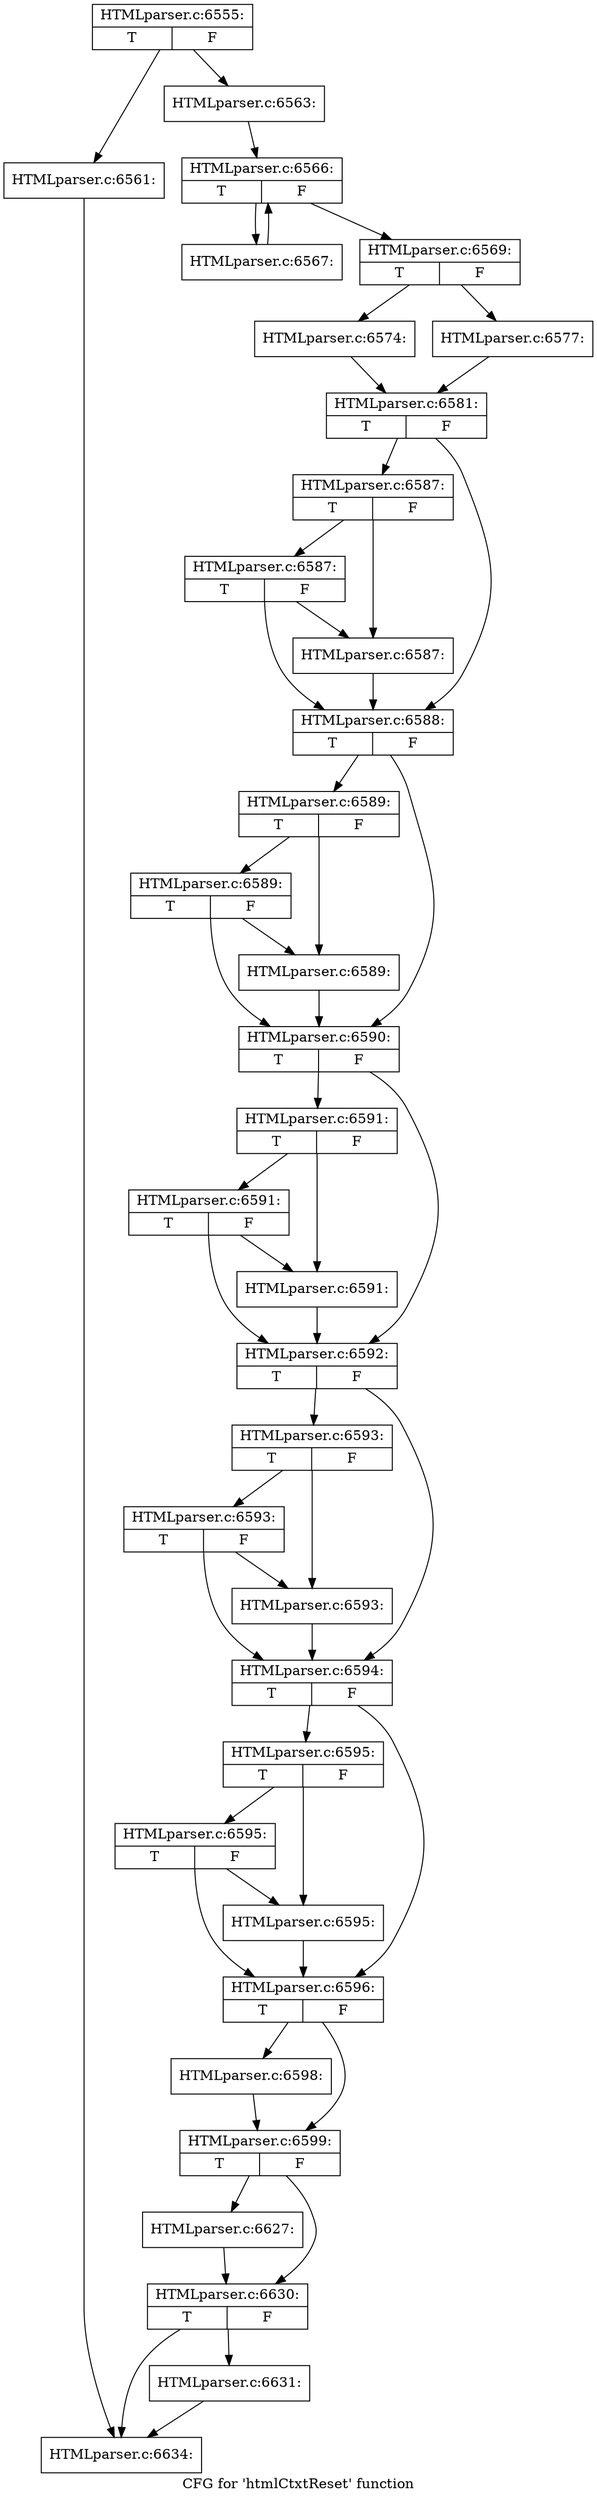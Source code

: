digraph "CFG for 'htmlCtxtReset' function" {
	label="CFG for 'htmlCtxtReset' function";

	Node0x3d69520 [shape=record,label="{HTMLparser.c:6555:|{<s0>T|<s1>F}}"];
	Node0x3d69520 -> Node0x3d74c30;
	Node0x3d69520 -> Node0x3d74c80;
	Node0x3d74c30 [shape=record,label="{HTMLparser.c:6561:}"];
	Node0x3d74c30 -> Node0x3d81d50;
	Node0x3d74c80 [shape=record,label="{HTMLparser.c:6563:}"];
	Node0x3d74c80 -> Node0x3d75300;
	Node0x3d75300 [shape=record,label="{HTMLparser.c:6566:|{<s0>T|<s1>F}}"];
	Node0x3d75300 -> Node0x3d75e40;
	Node0x3d75300 -> Node0x3d75520;
	Node0x3d75e40 [shape=record,label="{HTMLparser.c:6567:}"];
	Node0x3d75e40 -> Node0x3d75300;
	Node0x3d75520 [shape=record,label="{HTMLparser.c:6569:|{<s0>T|<s1>F}}"];
	Node0x3d75520 -> Node0x3d763e0;
	Node0x3d75520 -> Node0x3d76ac0;
	Node0x3d763e0 [shape=record,label="{HTMLparser.c:6574:}"];
	Node0x3d763e0 -> Node0x3d76a70;
	Node0x3d76ac0 [shape=record,label="{HTMLparser.c:6577:}"];
	Node0x3d76ac0 -> Node0x3d76a70;
	Node0x3d76a70 [shape=record,label="{HTMLparser.c:6581:|{<s0>T|<s1>F}}"];
	Node0x3d76a70 -> Node0x3d78420;
	Node0x3d76a70 -> Node0x3d783d0;
	Node0x3d78420 [shape=record,label="{HTMLparser.c:6587:|{<s0>T|<s1>F}}"];
	Node0x3d78420 -> Node0x3d78710;
	Node0x3d78420 -> Node0x3d78380;
	Node0x3d78710 [shape=record,label="{HTMLparser.c:6587:|{<s0>T|<s1>F}}"];
	Node0x3d78710 -> Node0x3d78380;
	Node0x3d78710 -> Node0x3d783d0;
	Node0x3d78380 [shape=record,label="{HTMLparser.c:6587:}"];
	Node0x3d78380 -> Node0x3d783d0;
	Node0x3d783d0 [shape=record,label="{HTMLparser.c:6588:|{<s0>T|<s1>F}}"];
	Node0x3d783d0 -> Node0x3d797f0;
	Node0x3d783d0 -> Node0x3d797a0;
	Node0x3d797f0 [shape=record,label="{HTMLparser.c:6589:|{<s0>T|<s1>F}}"];
	Node0x3d797f0 -> Node0x3d79ab0;
	Node0x3d797f0 -> Node0x3d78de0;
	Node0x3d79ab0 [shape=record,label="{HTMLparser.c:6589:|{<s0>T|<s1>F}}"];
	Node0x3d79ab0 -> Node0x3d78de0;
	Node0x3d79ab0 -> Node0x3d797a0;
	Node0x3d78de0 [shape=record,label="{HTMLparser.c:6589:}"];
	Node0x3d78de0 -> Node0x3d797a0;
	Node0x3d797a0 [shape=record,label="{HTMLparser.c:6590:|{<s0>T|<s1>F}}"];
	Node0x3d797a0 -> Node0x3d7a4b0;
	Node0x3d797a0 -> Node0x3d7a460;
	Node0x3d7a4b0 [shape=record,label="{HTMLparser.c:6591:|{<s0>T|<s1>F}}"];
	Node0x3d7a4b0 -> Node0x3d7a770;
	Node0x3d7a4b0 -> Node0x3d7a410;
	Node0x3d7a770 [shape=record,label="{HTMLparser.c:6591:|{<s0>T|<s1>F}}"];
	Node0x3d7a770 -> Node0x3d7a410;
	Node0x3d7a770 -> Node0x3d7a460;
	Node0x3d7a410 [shape=record,label="{HTMLparser.c:6591:}"];
	Node0x3d7a410 -> Node0x3d7a460;
	Node0x3d7a460 [shape=record,label="{HTMLparser.c:6592:|{<s0>T|<s1>F}}"];
	Node0x3d7a460 -> Node0x3d7b170;
	Node0x3d7a460 -> Node0x3d7b120;
	Node0x3d7b170 [shape=record,label="{HTMLparser.c:6593:|{<s0>T|<s1>F}}"];
	Node0x3d7b170 -> Node0x3d7b430;
	Node0x3d7b170 -> Node0x3d7b0d0;
	Node0x3d7b430 [shape=record,label="{HTMLparser.c:6593:|{<s0>T|<s1>F}}"];
	Node0x3d7b430 -> Node0x3d7b0d0;
	Node0x3d7b430 -> Node0x3d7b120;
	Node0x3d7b0d0 [shape=record,label="{HTMLparser.c:6593:}"];
	Node0x3d7b0d0 -> Node0x3d7b120;
	Node0x3d7b120 [shape=record,label="{HTMLparser.c:6594:|{<s0>T|<s1>F}}"];
	Node0x3d7b120 -> Node0x3d7bf20;
	Node0x3d7b120 -> Node0x3d7bed0;
	Node0x3d7bf20 [shape=record,label="{HTMLparser.c:6595:|{<s0>T|<s1>F}}"];
	Node0x3d7bf20 -> Node0x3d7c210;
	Node0x3d7bf20 -> Node0x3d7be80;
	Node0x3d7c210 [shape=record,label="{HTMLparser.c:6595:|{<s0>T|<s1>F}}"];
	Node0x3d7c210 -> Node0x3d7be80;
	Node0x3d7c210 -> Node0x3d7bed0;
	Node0x3d7be80 [shape=record,label="{HTMLparser.c:6595:}"];
	Node0x3d7be80 -> Node0x3d7bed0;
	Node0x3d7bed0 [shape=record,label="{HTMLparser.c:6596:|{<s0>T|<s1>F}}"];
	Node0x3d7bed0 -> Node0x3d7cc90;
	Node0x3d7bed0 -> Node0x3d7cce0;
	Node0x3d7cc90 [shape=record,label="{HTMLparser.c:6598:}"];
	Node0x3d7cc90 -> Node0x3d7cce0;
	Node0x3d7cce0 [shape=record,label="{HTMLparser.c:6599:|{<s0>T|<s1>F}}"];
	Node0x3d7cce0 -> Node0x3d7d570;
	Node0x3d7cce0 -> Node0x3d80070;
	Node0x3d7d570 [shape=record,label="{HTMLparser.c:6627:}"];
	Node0x3d7d570 -> Node0x3d80070;
	Node0x3d80070 [shape=record,label="{HTMLparser.c:6630:|{<s0>T|<s1>F}}"];
	Node0x3d80070 -> Node0x3d81600;
	Node0x3d80070 -> Node0x3d81d50;
	Node0x3d81600 [shape=record,label="{HTMLparser.c:6631:}"];
	Node0x3d81600 -> Node0x3d81d50;
	Node0x3d81d50 [shape=record,label="{HTMLparser.c:6634:}"];
}

